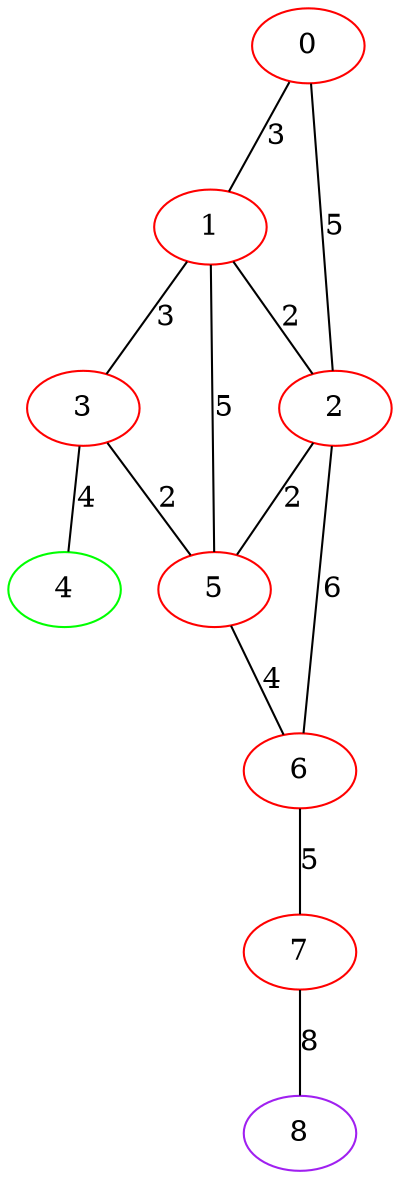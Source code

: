 graph "" {
0 [color=red, weight=1];
1 [color=red, weight=1];
2 [color=red, weight=1];
3 [color=red, weight=1];
4 [color=green, weight=2];
5 [color=red, weight=1];
6 [color=red, weight=1];
7 [color=red, weight=1];
8 [color=purple, weight=4];
0 -- 1  [key=0, label=3];
0 -- 2  [key=0, label=5];
1 -- 2  [key=0, label=2];
1 -- 3  [key=0, label=3];
1 -- 5  [key=0, label=5];
2 -- 5  [key=0, label=2];
2 -- 6  [key=0, label=6];
3 -- 4  [key=0, label=4];
3 -- 5  [key=0, label=2];
5 -- 6  [key=0, label=4];
6 -- 7  [key=0, label=5];
7 -- 8  [key=0, label=8];
}
